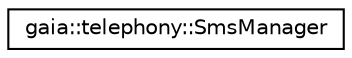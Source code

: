 digraph G
{
  edge [fontname="Helvetica",fontsize="10",labelfontname="Helvetica",labelfontsize="10"];
  node [fontname="Helvetica",fontsize="10",shape=record];
  rankdir=LR;
  Node1 [label="gaia::telephony::SmsManager",height=0.2,width=0.4,color="black", fillcolor="white", style="filled",URL="$d2/d1e/classgaia_1_1telephony_1_1_sms_manager.html",tooltip="Programmer can send short message by this class."];
}
